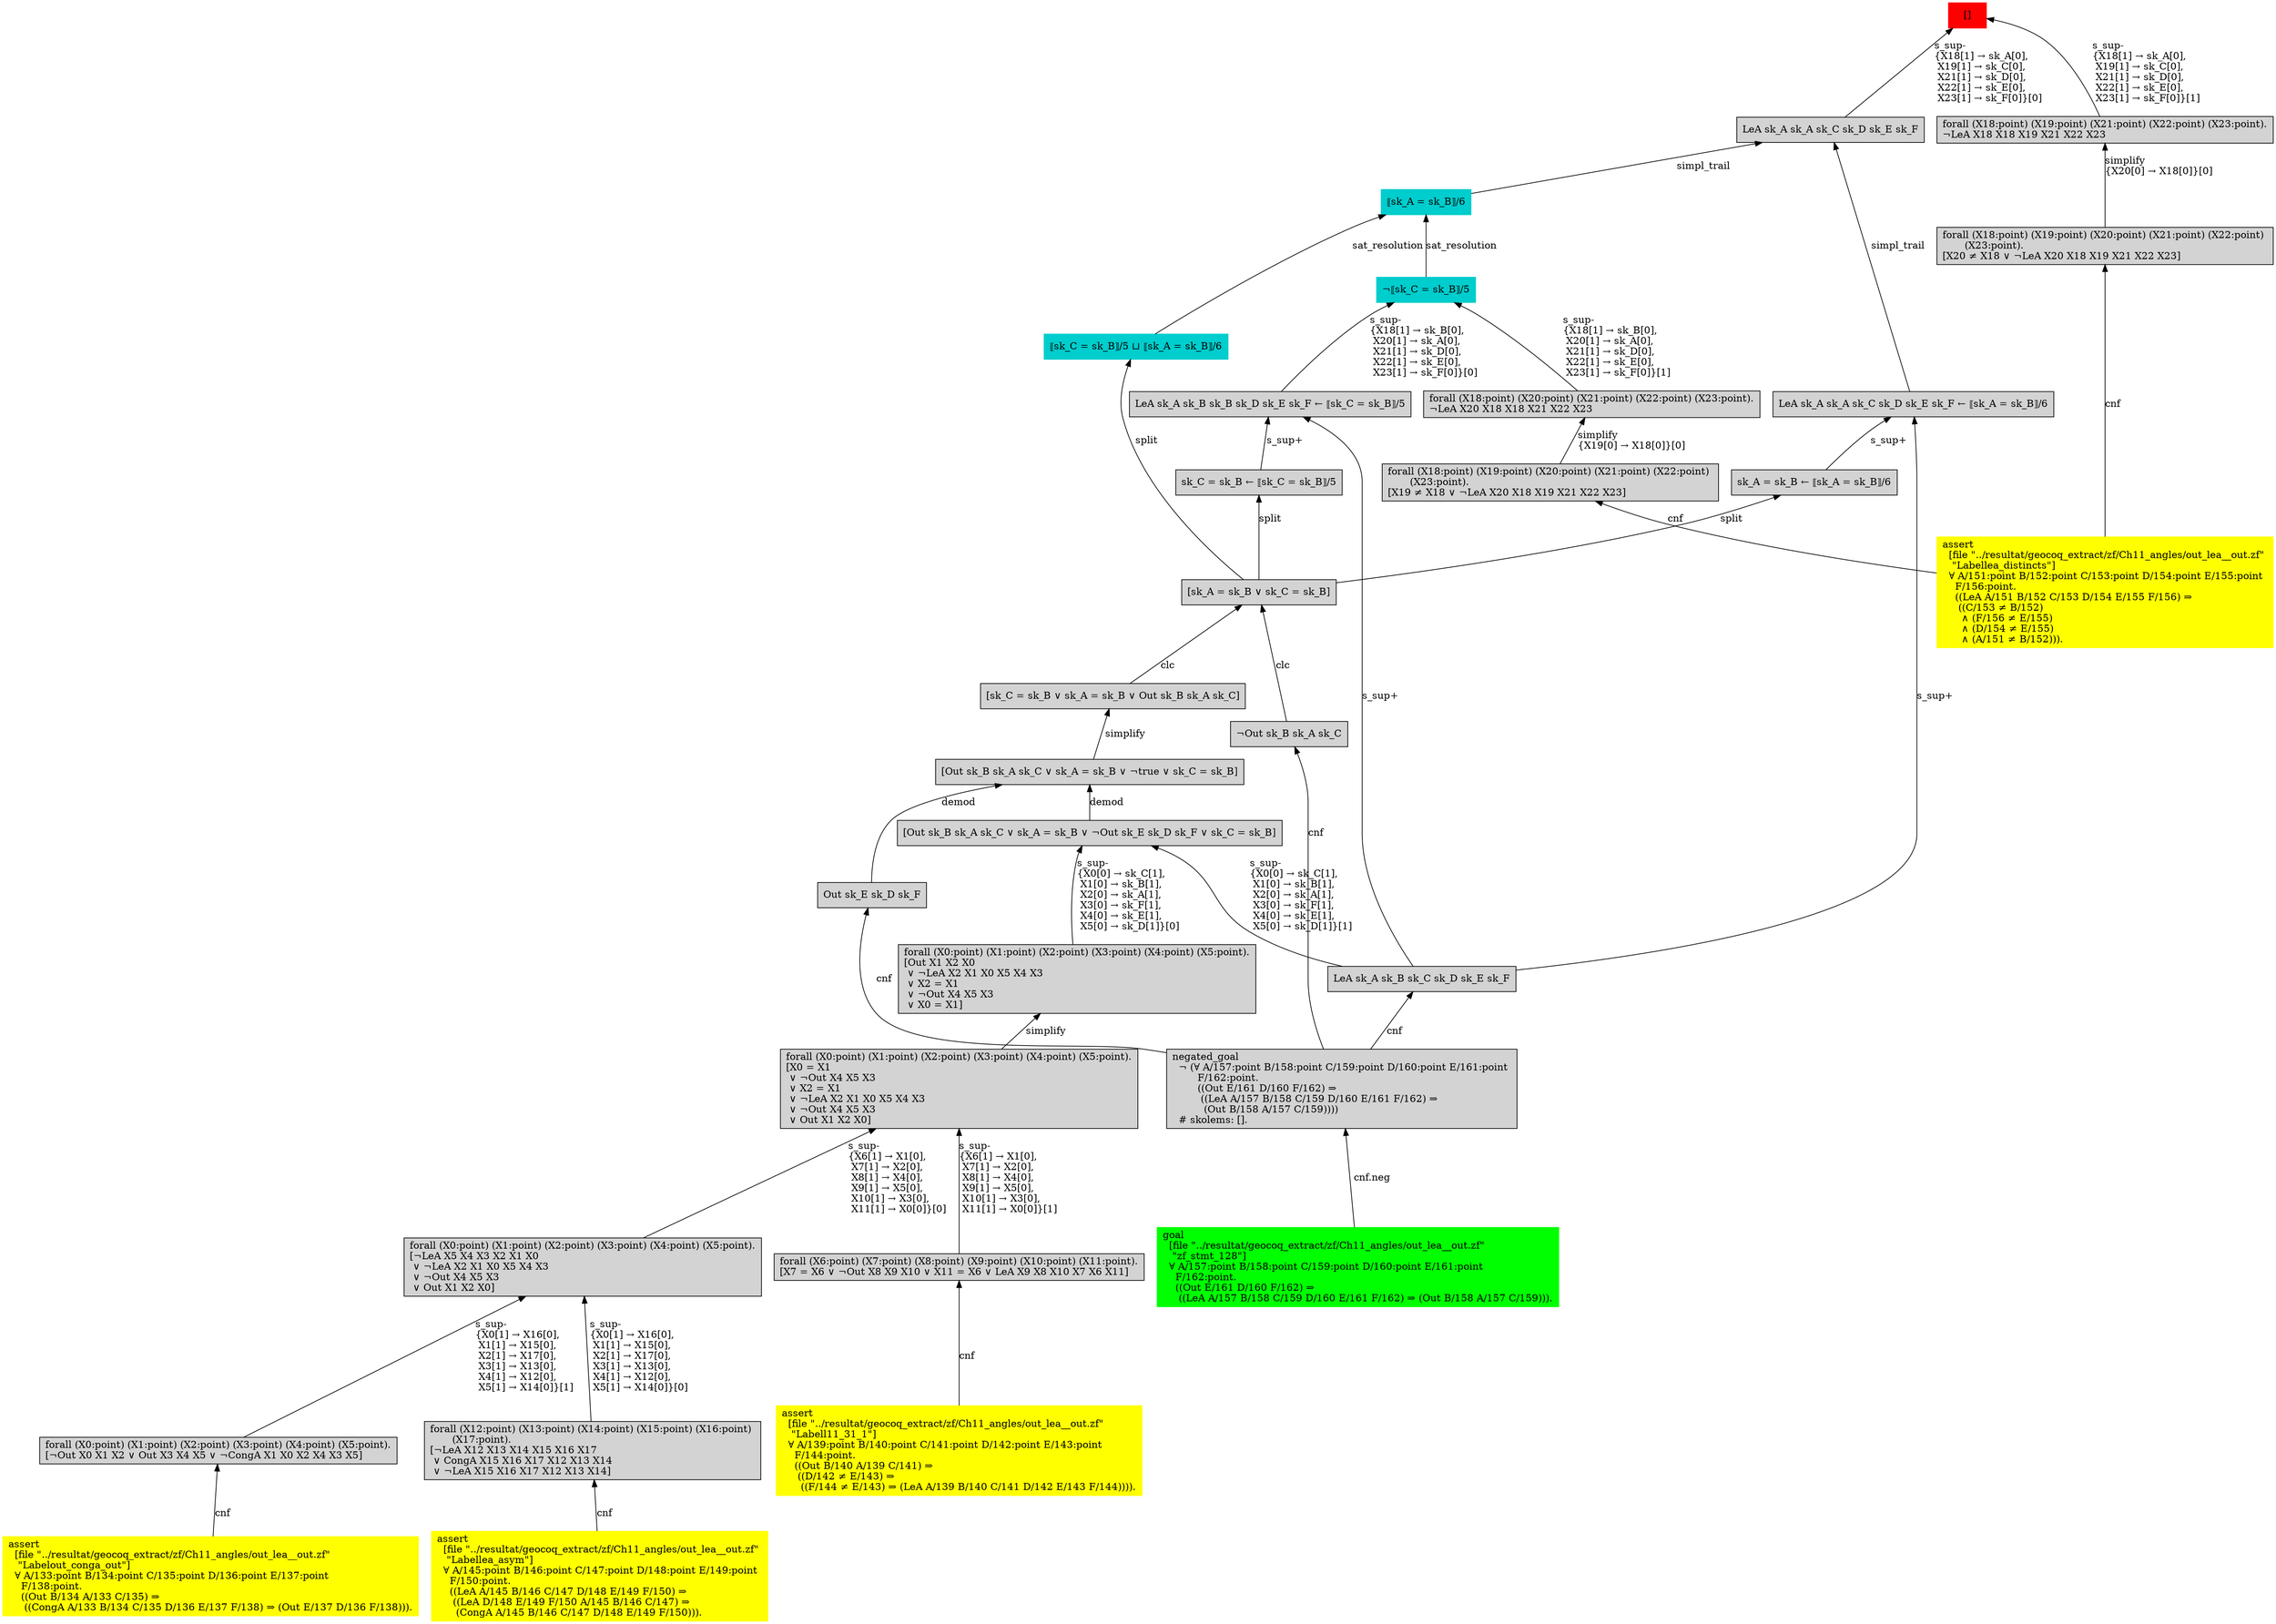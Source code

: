 digraph "unsat_graph" {
  vertex_0 [color=red, label="[]", shape=box, style=filled];
  vertex_0 -> vertex_1 [label="s_sup-\l\{X18[1] → sk_A[0], \l X19[1] → sk_C[0], \l X21[1] → sk_D[0], \l X22[1] → sk_E[0], \l X23[1] → sk_F[0]\}[1]\l", dir="back"];
  vertex_1 [shape=box, label="forall (X18:point) (X19:point) (X21:point) (X22:point) (X23:point).\l¬LeA X18 X18 X19 X21 X22 X23\l", style=filled];
  vertex_1 -> vertex_2 [label="simplify\l\{X20[0] → X18[0]\}[0]\l", dir="back"];
  vertex_2 [shape=box, label="forall (X18:point) (X19:point) (X20:point) (X21:point) (X22:point) \l       (X23:point).\l[X20 ≠ X18 ∨ ¬LeA X20 X18 X19 X21 X22 X23]\l", style=filled];
  vertex_2 -> vertex_3 [label="cnf", dir="back"];
  vertex_3 [color=yellow, shape=box, label="assert\l  [file \"../resultat/geocoq_extract/zf/Ch11_angles/out_lea__out.zf\" \l   \"Labellea_distincts\"]\l  ∀ A/151:point B/152:point C/153:point D/154:point E/155:point \l    F/156:point.\l    ((LeA A/151 B/152 C/153 D/154 E/155 F/156) ⇒\l     ((C/153 ≠ B/152)\l      ∧ (F/156 ≠ E/155)\l      ∧ (D/154 ≠ E/155)\l      ∧ (A/151 ≠ B/152))).\l", style=filled];
  vertex_0 -> vertex_4 [label="s_sup-\l\{X18[1] → sk_A[0], \l X19[1] → sk_C[0], \l X21[1] → sk_D[0], \l X22[1] → sk_E[0], \l X23[1] → sk_F[0]\}[0]\l", dir="back"];
  vertex_4 [shape=box, label="LeA sk_A sk_A sk_C sk_D sk_E sk_F\l", style=filled];
  vertex_4 -> vertex_5 [label="simpl_trail", dir="back"];
  vertex_5 [color=cyan3, shape=box, label="⟦sk_A = sk_B⟧/6\l", style=filled];
  vertex_5 -> vertex_6 [label="sat_resolution", dir="back"];
  vertex_6 [color=cyan3, shape=box, label="¬⟦sk_C = sk_B⟧/5\l", style=filled];
  vertex_6 -> vertex_7 [label="s_sup-\l\{X18[1] → sk_B[0], \l X20[1] → sk_A[0], \l X21[1] → sk_D[0], \l X22[1] → sk_E[0], \l X23[1] → sk_F[0]\}[1]\l", dir="back"];
  vertex_7 [shape=box, label="forall (X18:point) (X20:point) (X21:point) (X22:point) (X23:point).\l¬LeA X20 X18 X18 X21 X22 X23\l", style=filled];
  vertex_7 -> vertex_8 [label="simplify\l\{X19[0] → X18[0]\}[0]\l", dir="back"];
  vertex_8 [shape=box, label="forall (X18:point) (X19:point) (X20:point) (X21:point) (X22:point) \l       (X23:point).\l[X19 ≠ X18 ∨ ¬LeA X20 X18 X19 X21 X22 X23]\l", style=filled];
  vertex_8 -> vertex_3 [label="cnf", dir="back"];
  vertex_6 -> vertex_9 [label="s_sup-\l\{X18[1] → sk_B[0], \l X20[1] → sk_A[0], \l X21[1] → sk_D[0], \l X22[1] → sk_E[0], \l X23[1] → sk_F[0]\}[0]\l", dir="back"];
  vertex_9 [shape=box, label="LeA sk_A sk_B sk_B sk_D sk_E sk_F ← ⟦sk_C = sk_B⟧/5\l", style=filled];
  vertex_9 -> vertex_10 [label="s_sup+\l", dir="back"];
  vertex_10 [shape=box, label="LeA sk_A sk_B sk_C sk_D sk_E sk_F\l", style=filled];
  vertex_10 -> vertex_11 [label="cnf", dir="back"];
  vertex_11 [shape=box, label="negated_goal\l  ¬ (∀ A/157:point B/158:point C/159:point D/160:point E/161:point \l        F/162:point.\l        ((Out E/161 D/160 F/162) ⇒\l         ((LeA A/157 B/158 C/159 D/160 E/161 F/162) ⇒\l          (Out B/158 A/157 C/159))))\l  # skolems: [].\l", style=filled];
  vertex_11 -> vertex_12 [label="cnf.neg", dir="back"];
  vertex_12 [color=green, shape=box, label="goal\l  [file \"../resultat/geocoq_extract/zf/Ch11_angles/out_lea__out.zf\" \l   \"zf_stmt_128\"]\l  ∀ A/157:point B/158:point C/159:point D/160:point E/161:point \l    F/162:point.\l    ((Out E/161 D/160 F/162) ⇒\l     ((LeA A/157 B/158 C/159 D/160 E/161 F/162) ⇒ (Out B/158 A/157 C/159))).\l", style=filled];
  vertex_9 -> vertex_13 [label="s_sup+\l", dir="back"];
  vertex_13 [shape=box, label="sk_C = sk_B ← ⟦sk_C = sk_B⟧/5\l", style=filled];
  vertex_13 -> vertex_14 [label="split", dir="back"];
  vertex_14 [shape=box, label="[sk_A = sk_B ∨ sk_C = sk_B]\l", style=filled];
  vertex_14 -> vertex_15 [label="clc", dir="back"];
  vertex_15 [shape=box, label="¬Out sk_B sk_A sk_C\l", style=filled];
  vertex_15 -> vertex_11 [label="cnf", dir="back"];
  vertex_14 -> vertex_16 [label="clc", dir="back"];
  vertex_16 [shape=box, label="[sk_C = sk_B ∨ sk_A = sk_B ∨ Out sk_B sk_A sk_C]\l", style=filled];
  vertex_16 -> vertex_17 [label="simplify", dir="back"];
  vertex_17 [shape=box, label="[Out sk_B sk_A sk_C ∨ sk_A = sk_B ∨ ¬true ∨ sk_C = sk_B]\l", style=filled];
  vertex_17 -> vertex_18 [label="demod", dir="back"];
  vertex_18 [shape=box, label="Out sk_E sk_D sk_F\l", style=filled];
  vertex_18 -> vertex_11 [label="cnf", dir="back"];
  vertex_17 -> vertex_19 [label="demod", dir="back"];
  vertex_19 [shape=box, label="[Out sk_B sk_A sk_C ∨ sk_A = sk_B ∨ ¬Out sk_E sk_D sk_F ∨ sk_C = sk_B]\l", style=filled];
  vertex_19 -> vertex_20 [label="s_sup-\l\{X0[0] → sk_C[1], \l X1[0] → sk_B[1], \l X2[0] → sk_A[1], \l X3[0] → sk_F[1], \l X4[0] → sk_E[1], \l X5[0] → sk_D[1]\}[0]\l", dir="back"];
  vertex_20 [shape=box, label="forall (X0:point) (X1:point) (X2:point) (X3:point) (X4:point) (X5:point).\l[Out X1 X2 X0\l ∨ ¬LeA X2 X1 X0 X5 X4 X3\l ∨ X2 = X1\l ∨ ¬Out X4 X5 X3\l ∨ X0 = X1]\l", style=filled];
  vertex_20 -> vertex_21 [label="simplify", dir="back"];
  vertex_21 [shape=box, label="forall (X0:point) (X1:point) (X2:point) (X3:point) (X4:point) (X5:point).\l[X0 = X1\l ∨ ¬Out X4 X5 X3\l ∨ X2 = X1\l ∨ ¬LeA X2 X1 X0 X5 X4 X3\l ∨ ¬Out X4 X5 X3\l ∨ Out X1 X2 X0]\l", style=filled];
  vertex_21 -> vertex_22 [label="s_sup-\l\{X6[1] → X1[0], \l X7[1] → X2[0], \l X8[1] → X4[0], \l X9[1] → X5[0], \l X10[1] → X3[0], \l X11[1] → X0[0]\}[0]\l", dir="back"];
  vertex_22 [shape=box, label="forall (X0:point) (X1:point) (X2:point) (X3:point) (X4:point) (X5:point).\l[¬LeA X5 X4 X3 X2 X1 X0\l ∨ ¬LeA X2 X1 X0 X5 X4 X3\l ∨ ¬Out X4 X5 X3\l ∨ Out X1 X2 X0]\l", style=filled];
  vertex_22 -> vertex_23 [label="s_sup-\l\{X0[1] → X16[0], \l X1[1] → X15[0], \l X2[1] → X17[0], \l X3[1] → X13[0], \l X4[1] → X12[0], \l X5[1] → X14[0]\}[1]\l", dir="back"];
  vertex_23 [shape=box, label="forall (X0:point) (X1:point) (X2:point) (X3:point) (X4:point) (X5:point).\l[¬Out X0 X1 X2 ∨ Out X3 X4 X5 ∨ ¬CongA X1 X0 X2 X4 X3 X5]\l", style=filled];
  vertex_23 -> vertex_24 [label="cnf", dir="back"];
  vertex_24 [color=yellow, shape=box, label="assert\l  [file \"../resultat/geocoq_extract/zf/Ch11_angles/out_lea__out.zf\" \l   \"Labelout_conga_out\"]\l  ∀ A/133:point B/134:point C/135:point D/136:point E/137:point \l    F/138:point.\l    ((Out B/134 A/133 C/135) ⇒\l     ((CongA A/133 B/134 C/135 D/136 E/137 F/138) ⇒ (Out E/137 D/136 F/138))).\l", style=filled];
  vertex_22 -> vertex_25 [label="s_sup-\l\{X0[1] → X16[0], \l X1[1] → X15[0], \l X2[1] → X17[0], \l X3[1] → X13[0], \l X4[1] → X12[0], \l X5[1] → X14[0]\}[0]\l", dir="back"];
  vertex_25 [shape=box, label="forall (X12:point) (X13:point) (X14:point) (X15:point) (X16:point) \l       (X17:point).\l[¬LeA X12 X13 X14 X15 X16 X17\l ∨ CongA X15 X16 X17 X12 X13 X14\l ∨ ¬LeA X15 X16 X17 X12 X13 X14]\l", style=filled];
  vertex_25 -> vertex_26 [label="cnf", dir="back"];
  vertex_26 [color=yellow, shape=box, label="assert\l  [file \"../resultat/geocoq_extract/zf/Ch11_angles/out_lea__out.zf\" \l   \"Labellea_asym\"]\l  ∀ A/145:point B/146:point C/147:point D/148:point E/149:point \l    F/150:point.\l    ((LeA A/145 B/146 C/147 D/148 E/149 F/150) ⇒\l     ((LeA D/148 E/149 F/150 A/145 B/146 C/147) ⇒\l      (CongA A/145 B/146 C/147 D/148 E/149 F/150))).\l", style=filled];
  vertex_21 -> vertex_27 [label="s_sup-\l\{X6[1] → X1[0], \l X7[1] → X2[0], \l X8[1] → X4[0], \l X9[1] → X5[0], \l X10[1] → X3[0], \l X11[1] → X0[0]\}[1]\l", dir="back"];
  vertex_27 [shape=box, label="forall (X6:point) (X7:point) (X8:point) (X9:point) (X10:point) (X11:point).\l[X7 = X6 ∨ ¬Out X8 X9 X10 ∨ X11 = X6 ∨ LeA X9 X8 X10 X7 X6 X11]\l", style=filled];
  vertex_27 -> vertex_28 [label="cnf", dir="back"];
  vertex_28 [color=yellow, shape=box, label="assert\l  [file \"../resultat/geocoq_extract/zf/Ch11_angles/out_lea__out.zf\" \l   \"Labell11_31_1\"]\l  ∀ A/139:point B/140:point C/141:point D/142:point E/143:point \l    F/144:point.\l    ((Out B/140 A/139 C/141) ⇒\l     ((D/142 ≠ E/143) ⇒\l      ((F/144 ≠ E/143) ⇒ (LeA A/139 B/140 C/141 D/142 E/143 F/144)))).\l", style=filled];
  vertex_19 -> vertex_10 [label="s_sup-\l\{X0[0] → sk_C[1], \l X1[0] → sk_B[1], \l X2[0] → sk_A[1], \l X3[0] → sk_F[1], \l X4[0] → sk_E[1], \l X5[0] → sk_D[1]\}[1]\l", dir="back"];
  vertex_5 -> vertex_29 [label="sat_resolution", dir="back"];
  vertex_29 [color=cyan3, shape=box, label="⟦sk_C = sk_B⟧/5 ⊔ ⟦sk_A = sk_B⟧/6\l", style=filled];
  vertex_29 -> vertex_14 [label="split", dir="back"];
  vertex_4 -> vertex_30 [label="simpl_trail", dir="back"];
  vertex_30 [shape=box, label="LeA sk_A sk_A sk_C sk_D sk_E sk_F ← ⟦sk_A = sk_B⟧/6\l", style=filled];
  vertex_30 -> vertex_10 [label="s_sup+\l", dir="back"];
  vertex_30 -> vertex_31 [label="s_sup+\l", dir="back"];
  vertex_31 [shape=box, label="sk_A = sk_B ← ⟦sk_A = sk_B⟧/6\l", style=filled];
  vertex_31 -> vertex_14 [label="split", dir="back"];
  }


